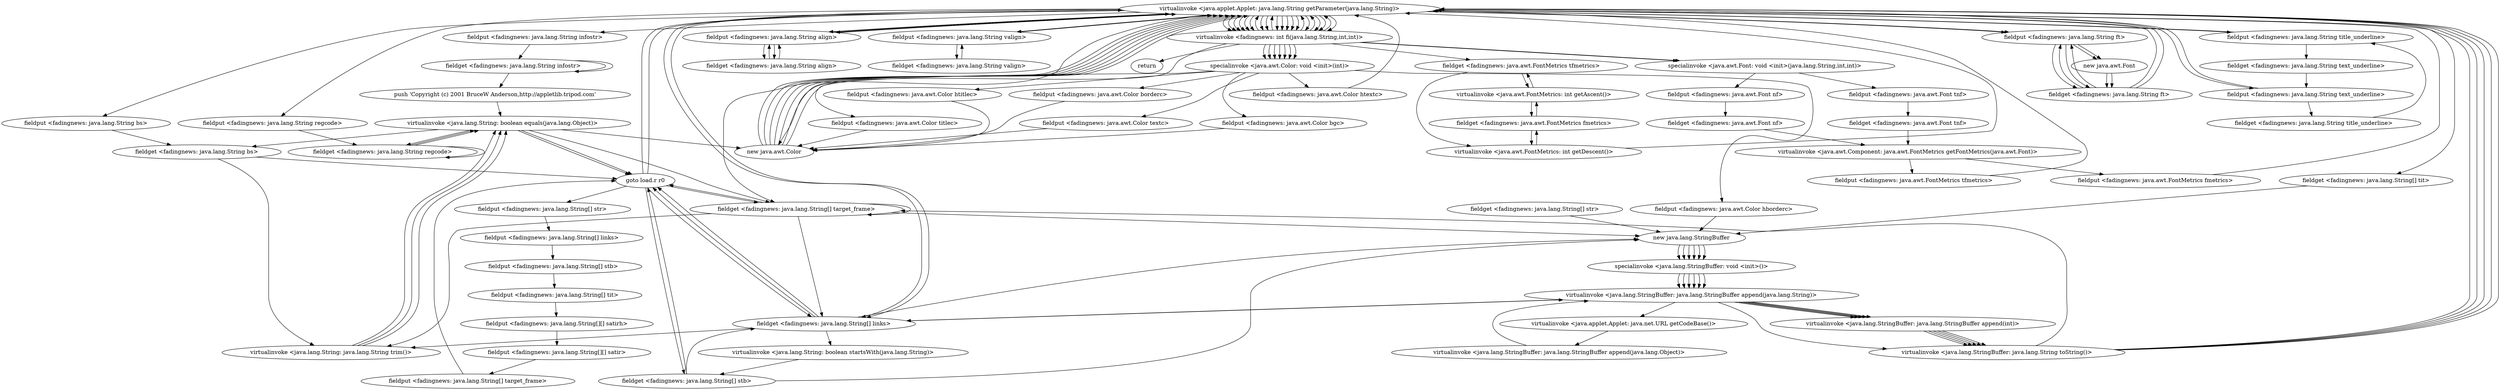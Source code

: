 digraph "" {
"virtualinvoke <java.applet.Applet: java.lang.String getParameter(java.lang.String)>";
 "virtualinvoke <java.applet.Applet: java.lang.String getParameter(java.lang.String)>"->"fieldput <fadingnews: java.lang.String infostr>";
 "fieldput <fadingnews: java.lang.String infostr>"->"fieldget <fadingnews: java.lang.String infostr>";
 "fieldget <fadingnews: java.lang.String infostr>"->"fieldget <fadingnews: java.lang.String infostr>";
 "fieldget <fadingnews: java.lang.String infostr>"->"push 'Copyright (c) 2001 BruceW Anderson,http://appletlib.tripod.com'";
 "push 'Copyright (c) 2001 BruceW Anderson,http://appletlib.tripod.com'"->"virtualinvoke <java.lang.String: boolean equals(java.lang.Object)>";
 "virtualinvoke <java.lang.String: boolean equals(java.lang.Object)>"->"goto load.r r0";
 "goto load.r r0"->"virtualinvoke <java.applet.Applet: java.lang.String getParameter(java.lang.String)>";
 "virtualinvoke <java.applet.Applet: java.lang.String getParameter(java.lang.String)>"->"fieldput <fadingnews: java.lang.String regcode>";
 "fieldput <fadingnews: java.lang.String regcode>"->"fieldget <fadingnews: java.lang.String regcode>";
 "fieldget <fadingnews: java.lang.String regcode>"->"fieldget <fadingnews: java.lang.String regcode>";
 "fieldget <fadingnews: java.lang.String regcode>"->"virtualinvoke <java.lang.String: boolean equals(java.lang.Object)>";
 "virtualinvoke <java.lang.String: boolean equals(java.lang.Object)>"->"fieldget <fadingnews: java.lang.String regcode>";
 "fieldget <fadingnews: java.lang.String regcode>"->"virtualinvoke <java.lang.String: boolean equals(java.lang.Object)>";
 "virtualinvoke <java.lang.String: boolean equals(java.lang.Object)>"->"new java.awt.Color";
 "new java.awt.Color"->"virtualinvoke <java.applet.Applet: java.lang.String getParameter(java.lang.String)>";
 "virtualinvoke <java.applet.Applet: java.lang.String getParameter(java.lang.String)>"->"virtualinvoke <fadingnews: int fi(java.lang.String,int,int)>";
 "virtualinvoke <fadingnews: int fi(java.lang.String,int,int)>"->"specialinvoke <java.awt.Color: void <init>(int)>";
 "specialinvoke <java.awt.Color: void <init>(int)>"->"fieldput <fadingnews: java.awt.Color bgc>";
 "fieldput <fadingnews: java.awt.Color bgc>"->"new java.awt.Color";
 "new java.awt.Color"->"virtualinvoke <java.applet.Applet: java.lang.String getParameter(java.lang.String)>";
 "virtualinvoke <java.applet.Applet: java.lang.String getParameter(java.lang.String)>"->"virtualinvoke <fadingnews: int fi(java.lang.String,int,int)>";
 "virtualinvoke <fadingnews: int fi(java.lang.String,int,int)>"->"specialinvoke <java.awt.Color: void <init>(int)>";
 "specialinvoke <java.awt.Color: void <init>(int)>"->"fieldput <fadingnews: java.awt.Color titlec>";
 "fieldput <fadingnews: java.awt.Color titlec>"->"new java.awt.Color";
 "new java.awt.Color"->"virtualinvoke <java.applet.Applet: java.lang.String getParameter(java.lang.String)>";
 "virtualinvoke <java.applet.Applet: java.lang.String getParameter(java.lang.String)>"->"virtualinvoke <fadingnews: int fi(java.lang.String,int,int)>";
 "virtualinvoke <fadingnews: int fi(java.lang.String,int,int)>"->"specialinvoke <java.awt.Color: void <init>(int)>";
 "specialinvoke <java.awt.Color: void <init>(int)>"->"fieldput <fadingnews: java.awt.Color textc>";
 "fieldput <fadingnews: java.awt.Color textc>"->"new java.awt.Color";
 "new java.awt.Color"->"virtualinvoke <java.applet.Applet: java.lang.String getParameter(java.lang.String)>";
 "virtualinvoke <java.applet.Applet: java.lang.String getParameter(java.lang.String)>"->"virtualinvoke <fadingnews: int fi(java.lang.String,int,int)>";
 "virtualinvoke <fadingnews: int fi(java.lang.String,int,int)>"->"specialinvoke <java.awt.Color: void <init>(int)>";
 "specialinvoke <java.awt.Color: void <init>(int)>"->"fieldput <fadingnews: java.awt.Color htitlec>";
 "fieldput <fadingnews: java.awt.Color htitlec>"->"new java.awt.Color";
 "new java.awt.Color"->"virtualinvoke <java.applet.Applet: java.lang.String getParameter(java.lang.String)>";
 "virtualinvoke <java.applet.Applet: java.lang.String getParameter(java.lang.String)>"->"virtualinvoke <fadingnews: int fi(java.lang.String,int,int)>";
 "virtualinvoke <fadingnews: int fi(java.lang.String,int,int)>"->"specialinvoke <java.awt.Color: void <init>(int)>";
 "specialinvoke <java.awt.Color: void <init>(int)>"->"fieldput <fadingnews: java.awt.Color htextc>";
 "fieldput <fadingnews: java.awt.Color htextc>"->"virtualinvoke <java.applet.Applet: java.lang.String getParameter(java.lang.String)>";
 "virtualinvoke <java.applet.Applet: java.lang.String getParameter(java.lang.String)>"->"fieldput <fadingnews: java.lang.String align>";
 "fieldput <fadingnews: java.lang.String align>"->"fieldget <fadingnews: java.lang.String align>";
 "fieldget <fadingnews: java.lang.String align>"->"fieldput <fadingnews: java.lang.String align>";
 "fieldput <fadingnews: java.lang.String align>"->"virtualinvoke <java.applet.Applet: java.lang.String getParameter(java.lang.String)>";
 "virtualinvoke <java.applet.Applet: java.lang.String getParameter(java.lang.String)>"->"fieldput <fadingnews: java.lang.String valign>";
 "fieldput <fadingnews: java.lang.String valign>"->"fieldget <fadingnews: java.lang.String valign>";
 "fieldget <fadingnews: java.lang.String valign>"->"fieldput <fadingnews: java.lang.String valign>";
 "fieldput <fadingnews: java.lang.String valign>"->"virtualinvoke <java.applet.Applet: java.lang.String getParameter(java.lang.String)>";
 "virtualinvoke <java.applet.Applet: java.lang.String getParameter(java.lang.String)>"->"fieldput <fadingnews: java.lang.String align>";
 "fieldput <fadingnews: java.lang.String align>"->"fieldget <fadingnews: java.lang.String align>";
 "fieldget <fadingnews: java.lang.String align>"->"fieldput <fadingnews: java.lang.String align>";
 "fieldput <fadingnews: java.lang.String align>"->"virtualinvoke <java.applet.Applet: java.lang.String getParameter(java.lang.String)>";
 "virtualinvoke <java.applet.Applet: java.lang.String getParameter(java.lang.String)>"->"fieldput <fadingnews: java.lang.String ft>";
 "fieldput <fadingnews: java.lang.String ft>"->"fieldget <fadingnews: java.lang.String ft>";
 "fieldget <fadingnews: java.lang.String ft>"->"fieldput <fadingnews: java.lang.String ft>";
 "fieldput <fadingnews: java.lang.String ft>"->"new java.awt.Font";
 "new java.awt.Font"->"fieldget <fadingnews: java.lang.String ft>";
 "fieldget <fadingnews: java.lang.String ft>"->"virtualinvoke <java.applet.Applet: java.lang.String getParameter(java.lang.String)>";
 "virtualinvoke <java.applet.Applet: java.lang.String getParameter(java.lang.String)>"->"virtualinvoke <fadingnews: int fi(java.lang.String,int,int)>";
 "virtualinvoke <fadingnews: int fi(java.lang.String,int,int)>"->"virtualinvoke <java.applet.Applet: java.lang.String getParameter(java.lang.String)>";
 "virtualinvoke <java.applet.Applet: java.lang.String getParameter(java.lang.String)>"->"virtualinvoke <fadingnews: int fi(java.lang.String,int,int)>";
 "virtualinvoke <fadingnews: int fi(java.lang.String,int,int)>"->"specialinvoke <java.awt.Font: void <init>(java.lang.String,int,int)>";
 "specialinvoke <java.awt.Font: void <init>(java.lang.String,int,int)>"->"fieldput <fadingnews: java.awt.Font tnf>";
 "fieldput <fadingnews: java.awt.Font tnf>"->"fieldget <fadingnews: java.awt.Font tnf>";
 "fieldget <fadingnews: java.awt.Font tnf>"->"virtualinvoke <java.awt.Component: java.awt.FontMetrics getFontMetrics(java.awt.Font)>";
 "virtualinvoke <java.awt.Component: java.awt.FontMetrics getFontMetrics(java.awt.Font)>"->"fieldput <fadingnews: java.awt.FontMetrics tfmetrics>";
 "fieldput <fadingnews: java.awt.FontMetrics tfmetrics>"->"virtualinvoke <java.applet.Applet: java.lang.String getParameter(java.lang.String)>";
 "virtualinvoke <java.applet.Applet: java.lang.String getParameter(java.lang.String)>"->"fieldput <fadingnews: java.lang.String ft>";
 "fieldput <fadingnews: java.lang.String ft>"->"fieldget <fadingnews: java.lang.String ft>";
 "fieldget <fadingnews: java.lang.String ft>"->"fieldput <fadingnews: java.lang.String ft>";
 "fieldput <fadingnews: java.lang.String ft>"->"new java.awt.Font";
 "new java.awt.Font"->"fieldget <fadingnews: java.lang.String ft>";
 "fieldget <fadingnews: java.lang.String ft>"->"virtualinvoke <java.applet.Applet: java.lang.String getParameter(java.lang.String)>";
 "virtualinvoke <java.applet.Applet: java.lang.String getParameter(java.lang.String)>"->"virtualinvoke <fadingnews: int fi(java.lang.String,int,int)>";
 "virtualinvoke <fadingnews: int fi(java.lang.String,int,int)>"->"virtualinvoke <java.applet.Applet: java.lang.String getParameter(java.lang.String)>";
 "virtualinvoke <java.applet.Applet: java.lang.String getParameter(java.lang.String)>"->"virtualinvoke <fadingnews: int fi(java.lang.String,int,int)>";
 "virtualinvoke <fadingnews: int fi(java.lang.String,int,int)>"->"specialinvoke <java.awt.Font: void <init>(java.lang.String,int,int)>";
 "specialinvoke <java.awt.Font: void <init>(java.lang.String,int,int)>"->"fieldput <fadingnews: java.awt.Font nf>";
 "fieldput <fadingnews: java.awt.Font nf>"->"fieldget <fadingnews: java.awt.Font nf>";
 "fieldget <fadingnews: java.awt.Font nf>"->"virtualinvoke <java.awt.Component: java.awt.FontMetrics getFontMetrics(java.awt.Font)>";
 "virtualinvoke <java.awt.Component: java.awt.FontMetrics getFontMetrics(java.awt.Font)>"->"fieldput <fadingnews: java.awt.FontMetrics fmetrics>";
 "fieldput <fadingnews: java.awt.FontMetrics fmetrics>"->"virtualinvoke <java.applet.Applet: java.lang.String getParameter(java.lang.String)>";
 "virtualinvoke <java.applet.Applet: java.lang.String getParameter(java.lang.String)>"->"virtualinvoke <fadingnews: int fi(java.lang.String,int,int)>";
 "virtualinvoke <fadingnews: int fi(java.lang.String,int,int)>"->"new java.awt.Color";
 "new java.awt.Color"->"virtualinvoke <java.applet.Applet: java.lang.String getParameter(java.lang.String)>";
 "virtualinvoke <java.applet.Applet: java.lang.String getParameter(java.lang.String)>"->"virtualinvoke <fadingnews: int fi(java.lang.String,int,int)>";
 "virtualinvoke <fadingnews: int fi(java.lang.String,int,int)>"->"specialinvoke <java.awt.Color: void <init>(int)>";
 "specialinvoke <java.awt.Color: void <init>(int)>"->"fieldput <fadingnews: java.awt.Color borderc>";
 "fieldput <fadingnews: java.awt.Color borderc>"->"new java.awt.Color";
 "new java.awt.Color"->"virtualinvoke <java.applet.Applet: java.lang.String getParameter(java.lang.String)>";
 "virtualinvoke <java.applet.Applet: java.lang.String getParameter(java.lang.String)>"->"virtualinvoke <fadingnews: int fi(java.lang.String,int,int)>";
 "virtualinvoke <fadingnews: int fi(java.lang.String,int,int)>"->"specialinvoke <java.awt.Color: void <init>(int)>";
 "specialinvoke <java.awt.Color: void <init>(int)>"->"fieldput <fadingnews: java.awt.Color hborderc>";
 "fieldput <fadingnews: java.awt.Color hborderc>"->"new java.lang.StringBuffer";
 "new java.lang.StringBuffer"->"specialinvoke <java.lang.StringBuffer: void <init>()>";
 "specialinvoke <java.lang.StringBuffer: void <init>()>"->"virtualinvoke <java.lang.StringBuffer: java.lang.StringBuffer append(java.lang.String)>";
 "virtualinvoke <java.lang.StringBuffer: java.lang.StringBuffer append(java.lang.String)>"->"virtualinvoke <java.lang.StringBuffer: java.lang.StringBuffer append(int)>";
 "virtualinvoke <java.lang.StringBuffer: java.lang.StringBuffer append(int)>"->"virtualinvoke <java.lang.StringBuffer: java.lang.String toString()>";
 "virtualinvoke <java.lang.StringBuffer: java.lang.String toString()>"->"virtualinvoke <java.applet.Applet: java.lang.String getParameter(java.lang.String)>";
 "virtualinvoke <java.applet.Applet: java.lang.String getParameter(java.lang.String)>"->"fieldput <fadingnews: java.lang.String bs>";
 "fieldput <fadingnews: java.lang.String bs>"->"fieldget <fadingnews: java.lang.String bs>";
 "fieldget <fadingnews: java.lang.String bs>"->"goto load.r r0";
 "goto load.r r0"->"fieldput <fadingnews: java.lang.String[] str>";
 "fieldput <fadingnews: java.lang.String[] str>"->"fieldput <fadingnews: java.lang.String[] links>";
 "fieldput <fadingnews: java.lang.String[] links>"->"fieldput <fadingnews: java.lang.String[] stb>";
 "fieldput <fadingnews: java.lang.String[] stb>"->"fieldput <fadingnews: java.lang.String[] tit>";
 "fieldput <fadingnews: java.lang.String[] tit>"->"fieldput <fadingnews: java.lang.String[][] satirh>";
 "fieldput <fadingnews: java.lang.String[][] satirh>"->"fieldput <fadingnews: java.lang.String[][] satir>";
 "fieldput <fadingnews: java.lang.String[][] satir>"->"fieldput <fadingnews: java.lang.String[] target_frame>";
 "fieldput <fadingnews: java.lang.String[] target_frame>"->"goto load.r r0";
 "goto load.r r0"->"virtualinvoke <java.applet.Applet: java.lang.String getParameter(java.lang.String)>";
 "virtualinvoke <java.applet.Applet: java.lang.String getParameter(java.lang.String)>"->"fieldput <fadingnews: java.lang.String title_underline>";
 "fieldput <fadingnews: java.lang.String title_underline>"->"virtualinvoke <java.applet.Applet: java.lang.String getParameter(java.lang.String)>";
 "virtualinvoke <java.applet.Applet: java.lang.String getParameter(java.lang.String)>"->"fieldput <fadingnews: java.lang.String text_underline>";
 "fieldput <fadingnews: java.lang.String text_underline>"->"fieldget <fadingnews: java.lang.String title_underline>";
 "fieldget <fadingnews: java.lang.String title_underline>"->"fieldput <fadingnews: java.lang.String title_underline>";
 "fieldput <fadingnews: java.lang.String title_underline>"->"fieldget <fadingnews: java.lang.String text_underline>";
 "fieldget <fadingnews: java.lang.String text_underline>"->"fieldput <fadingnews: java.lang.String text_underline>";
 "fieldput <fadingnews: java.lang.String text_underline>"->"virtualinvoke <java.applet.Applet: java.lang.String getParameter(java.lang.String)>";
 "virtualinvoke <java.applet.Applet: java.lang.String getParameter(java.lang.String)>"->"virtualinvoke <fadingnews: int fi(java.lang.String,int,int)>";
 "virtualinvoke <fadingnews: int fi(java.lang.String,int,int)>"->"virtualinvoke <java.applet.Applet: java.lang.String getParameter(java.lang.String)>";
 "virtualinvoke <java.applet.Applet: java.lang.String getParameter(java.lang.String)>"->"virtualinvoke <fadingnews: int fi(java.lang.String,int,int)>";
 "virtualinvoke <fadingnews: int fi(java.lang.String,int,int)>"->"virtualinvoke <java.applet.Applet: java.lang.String getParameter(java.lang.String)>";
 "virtualinvoke <java.applet.Applet: java.lang.String getParameter(java.lang.String)>"->"virtualinvoke <fadingnews: int fi(java.lang.String,int,int)>";
 "virtualinvoke <fadingnews: int fi(java.lang.String,int,int)>"->"fieldget <fadingnews: java.awt.FontMetrics tfmetrics>";
 "fieldget <fadingnews: java.awt.FontMetrics tfmetrics>"->"virtualinvoke <java.awt.FontMetrics: int getAscent()>";
 "virtualinvoke <java.awt.FontMetrics: int getAscent()>"->"fieldget <fadingnews: java.awt.FontMetrics tfmetrics>";
 "fieldget <fadingnews: java.awt.FontMetrics tfmetrics>"->"virtualinvoke <java.awt.FontMetrics: int getDescent()>";
 "virtualinvoke <java.awt.FontMetrics: int getDescent()>"->"fieldget <fadingnews: java.awt.FontMetrics fmetrics>";
 "fieldget <fadingnews: java.awt.FontMetrics fmetrics>"->"virtualinvoke <java.awt.FontMetrics: int getAscent()>";
 "virtualinvoke <java.awt.FontMetrics: int getAscent()>"->"fieldget <fadingnews: java.awt.FontMetrics fmetrics>";
 "fieldget <fadingnews: java.awt.FontMetrics fmetrics>"->"virtualinvoke <java.awt.FontMetrics: int getDescent()>";
 "virtualinvoke <java.awt.FontMetrics: int getDescent()>"->"virtualinvoke <java.applet.Applet: java.lang.String getParameter(java.lang.String)>";
 "virtualinvoke <java.applet.Applet: java.lang.String getParameter(java.lang.String)>"->"virtualinvoke <fadingnews: int fi(java.lang.String,int,int)>";
 "virtualinvoke <fadingnews: int fi(java.lang.String,int,int)>"->"virtualinvoke <java.applet.Applet: java.lang.String getParameter(java.lang.String)>";
 "virtualinvoke <java.applet.Applet: java.lang.String getParameter(java.lang.String)>"->"virtualinvoke <fadingnews: int fi(java.lang.String,int,int)>";
 "virtualinvoke <fadingnews: int fi(java.lang.String,int,int)>"->"return";
"fieldget <fadingnews: java.lang.String[] str>";
 "fieldget <fadingnews: java.lang.String[] str>"->"new java.lang.StringBuffer";
 "new java.lang.StringBuffer"->"specialinvoke <java.lang.StringBuffer: void <init>()>";
 "specialinvoke <java.lang.StringBuffer: void <init>()>"->"virtualinvoke <java.lang.StringBuffer: java.lang.StringBuffer append(java.lang.String)>";
 "virtualinvoke <java.lang.StringBuffer: java.lang.StringBuffer append(java.lang.String)>"->"virtualinvoke <java.lang.StringBuffer: java.lang.StringBuffer append(int)>";
 "virtualinvoke <java.lang.StringBuffer: java.lang.StringBuffer append(int)>"->"virtualinvoke <java.lang.StringBuffer: java.lang.String toString()>";
 "virtualinvoke <java.lang.StringBuffer: java.lang.String toString()>"->"virtualinvoke <java.applet.Applet: java.lang.String getParameter(java.lang.String)>";
 "virtualinvoke <java.applet.Applet: java.lang.String getParameter(java.lang.String)>"->"fieldget <fadingnews: java.lang.String[] tit>";
 "fieldget <fadingnews: java.lang.String[] tit>"->"new java.lang.StringBuffer";
 "new java.lang.StringBuffer"->"specialinvoke <java.lang.StringBuffer: void <init>()>";
 "specialinvoke <java.lang.StringBuffer: void <init>()>"->"virtualinvoke <java.lang.StringBuffer: java.lang.StringBuffer append(java.lang.String)>";
 "virtualinvoke <java.lang.StringBuffer: java.lang.StringBuffer append(java.lang.String)>"->"virtualinvoke <java.lang.StringBuffer: java.lang.StringBuffer append(int)>";
 "virtualinvoke <java.lang.StringBuffer: java.lang.StringBuffer append(int)>"->"virtualinvoke <java.lang.StringBuffer: java.lang.String toString()>";
 "virtualinvoke <java.lang.StringBuffer: java.lang.String toString()>"->"virtualinvoke <java.applet.Applet: java.lang.String getParameter(java.lang.String)>";
 "virtualinvoke <java.applet.Applet: java.lang.String getParameter(java.lang.String)>"->"fieldget <fadingnews: java.lang.String[] links>";
 "fieldget <fadingnews: java.lang.String[] links>"->"new java.lang.StringBuffer";
 "new java.lang.StringBuffer"->"specialinvoke <java.lang.StringBuffer: void <init>()>";
 "specialinvoke <java.lang.StringBuffer: void <init>()>"->"virtualinvoke <java.lang.StringBuffer: java.lang.StringBuffer append(java.lang.String)>";
 "virtualinvoke <java.lang.StringBuffer: java.lang.StringBuffer append(java.lang.String)>"->"virtualinvoke <java.lang.StringBuffer: java.lang.StringBuffer append(int)>";
 "virtualinvoke <java.lang.StringBuffer: java.lang.StringBuffer append(int)>"->"virtualinvoke <java.lang.StringBuffer: java.lang.String toString()>";
 "virtualinvoke <java.lang.StringBuffer: java.lang.String toString()>"->"virtualinvoke <java.applet.Applet: java.lang.String getParameter(java.lang.String)>";
 "virtualinvoke <java.applet.Applet: java.lang.String getParameter(java.lang.String)>"->"fieldget <fadingnews: java.lang.String[] links>";
 "fieldget <fadingnews: java.lang.String[] links>"->"goto load.r r0";
 "goto load.r r0"->"fieldget <fadingnews: java.lang.String[] stb>";
 "fieldget <fadingnews: java.lang.String[] stb>"->"goto load.r r0";
 "goto load.r r0"->"fieldget <fadingnews: java.lang.String[] target_frame>";
 "fieldget <fadingnews: java.lang.String[] target_frame>"->"new java.lang.StringBuffer";
 "new java.lang.StringBuffer"->"specialinvoke <java.lang.StringBuffer: void <init>()>";
 "specialinvoke <java.lang.StringBuffer: void <init>()>"->"virtualinvoke <java.lang.StringBuffer: java.lang.StringBuffer append(java.lang.String)>";
 "virtualinvoke <java.lang.StringBuffer: java.lang.StringBuffer append(java.lang.String)>"->"virtualinvoke <java.lang.StringBuffer: java.lang.StringBuffer append(int)>";
 "virtualinvoke <java.lang.StringBuffer: java.lang.StringBuffer append(int)>"->"virtualinvoke <java.lang.StringBuffer: java.lang.String toString()>";
 "virtualinvoke <java.lang.StringBuffer: java.lang.String toString()>"->"virtualinvoke <java.applet.Applet: java.lang.String getParameter(java.lang.String)>";
 "virtualinvoke <java.applet.Applet: java.lang.String getParameter(java.lang.String)>"->"fieldget <fadingnews: java.lang.String[] target_frame>";
 "fieldget <fadingnews: java.lang.String[] target_frame>"->"fieldget <fadingnews: java.lang.String[] target_frame>";
 "fieldget <fadingnews: java.lang.String[] target_frame>"->"goto load.r r0";
 "goto load.r r0"->"fieldget <fadingnews: java.lang.String[] links>";
 "fieldget <fadingnews: java.lang.String[] links>"->"virtualinvoke <java.lang.String: boolean startsWith(java.lang.String)>";
 "virtualinvoke <java.lang.String: boolean startsWith(java.lang.String)>"->"fieldget <fadingnews: java.lang.String[] stb>";
 "fieldget <fadingnews: java.lang.String[] stb>"->"fieldget <fadingnews: java.lang.String[] links>";
 "fieldget <fadingnews: java.lang.String[] links>"->"goto load.r r0";
"fieldget <fadingnews: java.lang.String[] stb>";
 "fieldget <fadingnews: java.lang.String[] stb>"->"new java.lang.StringBuffer";
 "new java.lang.StringBuffer"->"specialinvoke <java.lang.StringBuffer: void <init>()>";
 "specialinvoke <java.lang.StringBuffer: void <init>()>"->"virtualinvoke <java.lang.StringBuffer: java.lang.StringBuffer append(java.lang.String)>";
 "virtualinvoke <java.lang.StringBuffer: java.lang.StringBuffer append(java.lang.String)>"->"virtualinvoke <java.applet.Applet: java.net.URL getCodeBase()>";
 "virtualinvoke <java.applet.Applet: java.net.URL getCodeBase()>"->"virtualinvoke <java.lang.StringBuffer: java.lang.StringBuffer append(java.lang.Object)>";
 "virtualinvoke <java.lang.StringBuffer: java.lang.StringBuffer append(java.lang.Object)>"->"virtualinvoke <java.lang.StringBuffer: java.lang.StringBuffer append(java.lang.String)>";
 "virtualinvoke <java.lang.StringBuffer: java.lang.StringBuffer append(java.lang.String)>"->"fieldget <fadingnews: java.lang.String[] links>";
 "fieldget <fadingnews: java.lang.String[] links>"->"virtualinvoke <java.lang.StringBuffer: java.lang.StringBuffer append(java.lang.String)>";
 "virtualinvoke <java.lang.StringBuffer: java.lang.StringBuffer append(java.lang.String)>"->"virtualinvoke <java.lang.StringBuffer: java.lang.String toString()>";
 "virtualinvoke <java.lang.StringBuffer: java.lang.String toString()>"->"fieldget <fadingnews: java.lang.String[] target_frame>";
 "fieldget <fadingnews: java.lang.String[] target_frame>"->"virtualinvoke <java.lang.String: java.lang.String trim()>";
 "virtualinvoke <java.lang.String: java.lang.String trim()>"->"virtualinvoke <java.lang.String: boolean equals(java.lang.Object)>";
 "virtualinvoke <java.lang.String: boolean equals(java.lang.Object)>"->"fieldget <fadingnews: java.lang.String[] target_frame>";
 "fieldget <fadingnews: java.lang.String[] target_frame>"->"fieldget <fadingnews: java.lang.String[] links>";
 "fieldget <fadingnews: java.lang.String[] links>"->"virtualinvoke <java.lang.String: java.lang.String trim()>";
 "virtualinvoke <java.lang.String: java.lang.String trim()>"->"virtualinvoke <java.lang.String: boolean equals(java.lang.Object)>";
 "virtualinvoke <java.lang.String: boolean equals(java.lang.Object)>"->"fieldget <fadingnews: java.lang.String bs>";
 "fieldget <fadingnews: java.lang.String bs>"->"virtualinvoke <java.lang.String: java.lang.String trim()>";
 "virtualinvoke <java.lang.String: java.lang.String trim()>"->"virtualinvoke <java.lang.String: boolean equals(java.lang.Object)>";
 "virtualinvoke <java.lang.String: boolean equals(java.lang.Object)>"->"goto load.r r0";
"goto load.r r0";
}
